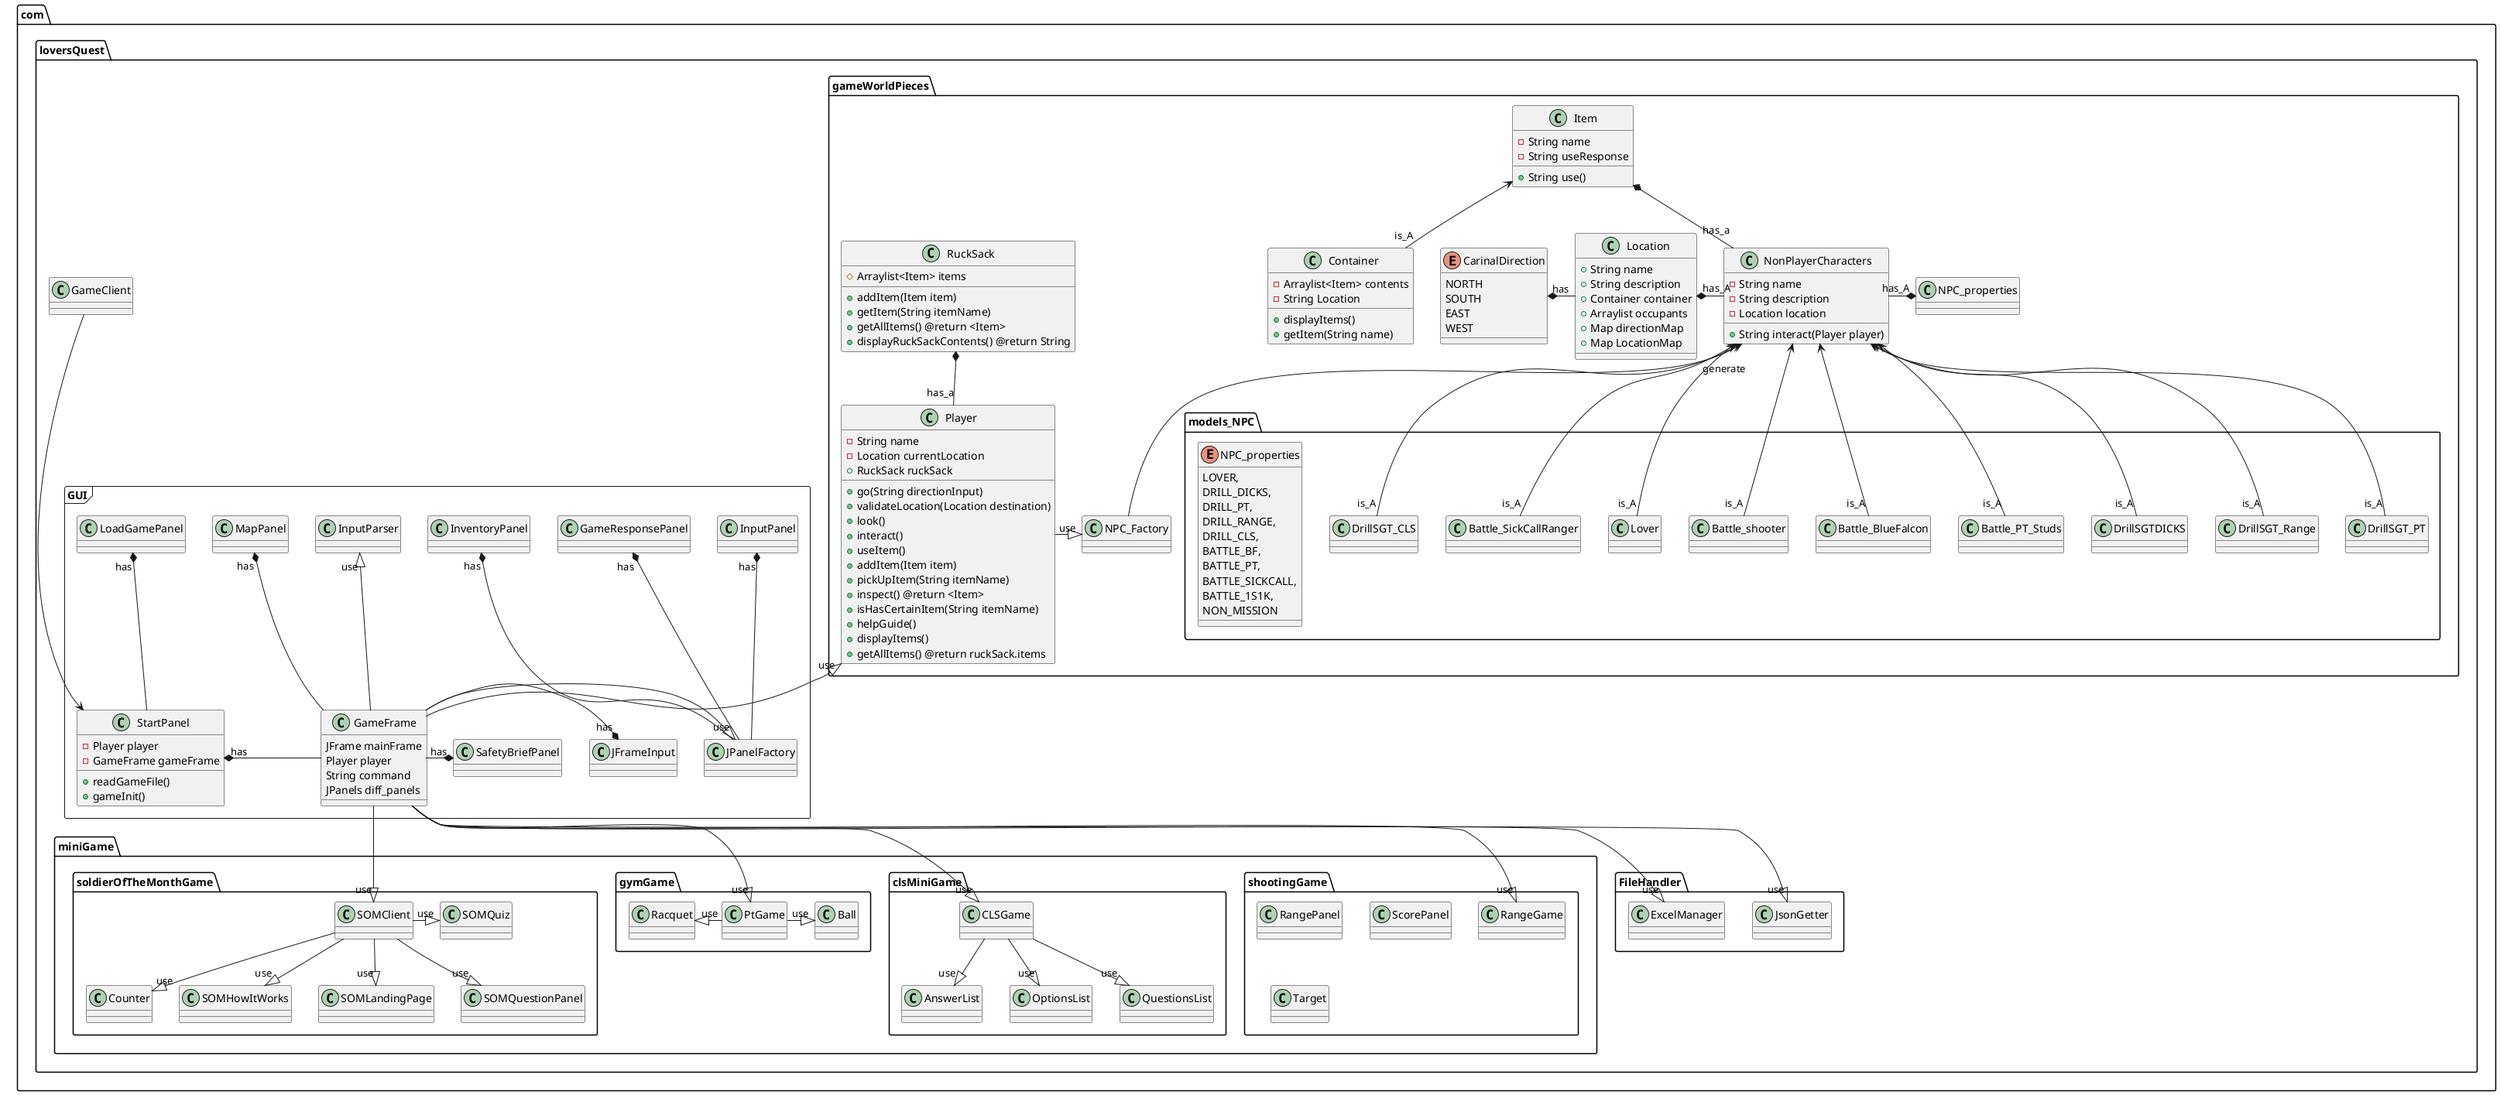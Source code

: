 @startuml
package com.loversQuest{
class GameClient{}

package FileHandler{
class ExcelManager
class JsonGetter
}

package gameWorldPieces{
Item <--"is_A" Container
enum CarinalDirection
Item *--"has_a" NonPlayerCharacters
RuckSack *--"has_a" Player
NPC_Factory <|-l- "use" Player
NonPlayerCharacters"generate"<--NPC_Factory

NPC_properties "has_A"*-l- NonPlayerCharacters
CarinalDirection "has"*- Location
Location "has_A"*- NonPlayerCharacters
    package models_NPC{
    NonPlayerCharacters <-u-"is_A" Lover
    NonPlayerCharacters <-u-"is_A" Battle_shooter
    NonPlayerCharacters <-u-"is_A" Battle_BlueFalcon
    NonPlayerCharacters <-u-"is_A" Battle_PT_Studs
    NonPlayerCharacters <-d-"is_A" Battle_SickCallRanger
    NonPlayerCharacters <-d-"is_A" DrillSGT_CLS
    NonPlayerCharacters <-d-"is_A" DrillSGT_PT
    NonPlayerCharacters <-d-"is_A" DrillSGT_Range
    NonPlayerCharacters <-d-"is_A" DrillSGTDICKS
        class Lover{}
        class Battle_shooter{}
        class Battle_BlueFalcon{}
        class Battle_PT_Studs{}
        class Battle_SickCallRanger{}
        class DrillSGT_CLS{}
        class DrillSGT_PT{}
        class DrillSGT_Range{}
        class DrillSGTDICKS{}
        enum NPC_properties{
            LOVER,
            DRILL_DICKS,
            DRILL_PT,
            DRILL_RANGE,
            DRILL_CLS,
            BATTLE_BF,
            BATTLE_PT,
            BATTLE_SICKCALL,
            BATTLE_1S1K,
            NON_MISSION
        }
    }
    enum CarinalDirection {
        NORTH
        SOUTH
        EAST
        WEST
        }
    class Container{
        -Arraylist<Item> contents
        -String Location
        +displayItems()
        +getItem(String name)
    }
    class Item {
        -String name
        -String useResponse
        +String use()
    }
    class Location{
        +String name
        +String description
        +Container container
        +Arraylist occupants
        +Map directionMap
        +Map LocationMap
    }
    class NonPlayerCharacters{
        -String name
        -String description
        -Location location
        +String interact(Player player)
    }
    class NPC_Factory{
    }
    class Player{
        -String name
        -Location currentLocation
        +RuckSack ruckSack
        +go(String directionInput)
        +validateLocation(Location destination)
        +look()
        +interact()
        +useItem()
        +addItem(Item item)
        +pickUpItem(String itemName)
        +inspect() @return <Item>
        +isHasCertainItem(String itemName)
        +helpGuide()
        +displayItems()
        +getAllItems() @return ruckSack.items
    }
    class RuckSack{
        #Arraylist<Item> items
        +addItem(Item item)
        +getItem(String itemName)
        +getAllItems() @return <Item>
        +displayRuckSackContents() @return String
    }
}

package miniGame{
    package shootingGame{
        class RangeGame{}
        class RangePanel{}
        class ScorePanel{}
        class Target{}
    }
    package clsMiniGame{
        CLSGame -d-|>"use" AnswerList
        CLSGame -d-|>"use" OptionsList
        CLSGame -d-|>"use" QuestionsList
        class AnswerList{}
        class CLSGame{}
        class OptionsList{}
        class QuestionsList{}
    }
    package gymGame{
        PtGame -|>"use" Ball
        Racquet <|-"use" PtGame
        class PtGame{}
        class Ball{}
        class Racquet{}
    }
    package soldierOfTheMonthGame{
        SOMClient-d-|>"use" Counter
        SOMClient-d-|>"use" SOMHowItWorks
        SOMClient-d-|>"use" SOMLandingPage
        SOMClient-d-|>"use" SOMQuestionPanel
        SOMClient-|>"use" SOMQuiz
        class Counter{}
        class SOMClient{}
        class SOMHowItWorks{}
        class SOMLandingPage{}
        class SOMQuestionPanel{}
        class SOMQuiz{}
        }
    }

    package GUI <<Frame>>{
        GameClient -d--> StartPanel
        GameFrame -u-|> "use" Player
        GameFrame -d-|> "use" CLSGame
        GameFrame -d-|> "use" PtGame
        GameFrame -d|> "use" RangeGame
        GameFrame -d|>"use" SOMClient
        GameFrame -r*"has" JFrameInput
        GameFrame -r|>"use" JPanelFactory
        GameFrame -r*"has" SafetyBriefPanel
        GameFrame -r*"has" StartPanel
        GameFrame -u-*"has" MapPanel
        GameFrame -u-|>"use" InputParser
        GameFrame --|>"use" JsonGetter
        GameFrame -|>"use" ExcelManager
        JPanelFactory -u-*"has" GameResponsePanel
        JPanelFactory -u-*"has" InputPanel
        JPanelFactory -u-*"has" InventoryPanel
        StartPanel -u-*"has" LoadGamePanel

        class StartPanel{
            -Player player
            -GameFrame gameFrame
            +readGameFile()
            +gameInit()
            }
        class GameFrame{
            JFrame mainFrame
            Player player
            String command
            JPanels diff_panels
            }
        class GameResponsePanel{}
        class InputPanel{}
        class InventoryPanel{}
        class JFrameInput{}
        class JPanelFactory{}
        class LoadGamePanel{}
        class MapPanel{}
        class SafetyBriefPanel{}
        class InputParser{}
    }
}

@enduml